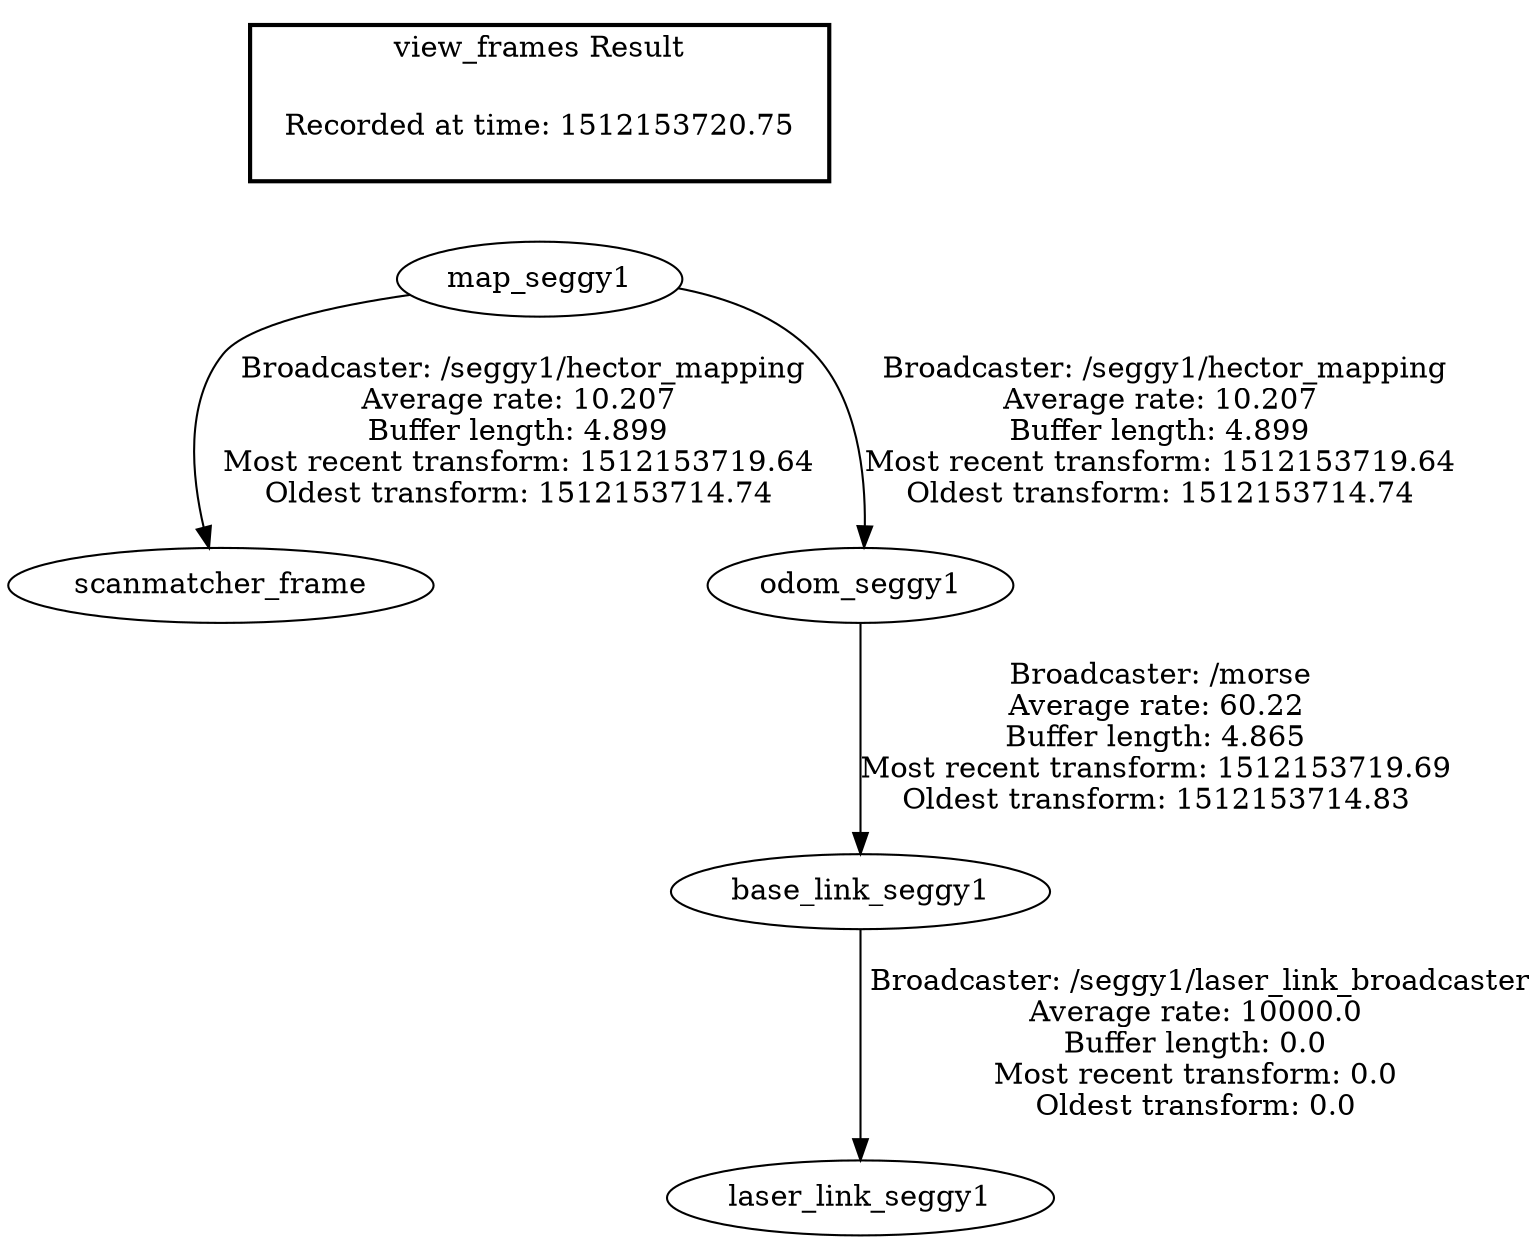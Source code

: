 digraph G {
"base_link_seggy1" -> "laser_link_seggy1"[label=" Broadcaster: /seggy1/laser_link_broadcaster\nAverage rate: 10000.0\nBuffer length: 0.0\nMost recent transform: 0.0\nOldest transform: 0.0\n"];
"map_seggy1" -> "scanmatcher_frame"[label=" Broadcaster: /seggy1/hector_mapping\nAverage rate: 10.207\nBuffer length: 4.899\nMost recent transform: 1512153719.64\nOldest transform: 1512153714.74\n"];
"odom_seggy1" -> "base_link_seggy1"[label=" Broadcaster: /morse\nAverage rate: 60.22\nBuffer length: 4.865\nMost recent transform: 1512153719.69\nOldest transform: 1512153714.83\n"];
"map_seggy1" -> "odom_seggy1"[label=" Broadcaster: /seggy1/hector_mapping\nAverage rate: 10.207\nBuffer length: 4.899\nMost recent transform: 1512153719.64\nOldest transform: 1512153714.74\n"];
edge [style=invis];
 subgraph cluster_legend { style=bold; color=black; label ="view_frames Result";
"Recorded at time: 1512153720.75"[ shape=plaintext ] ;
}->"map_seggy1";
}